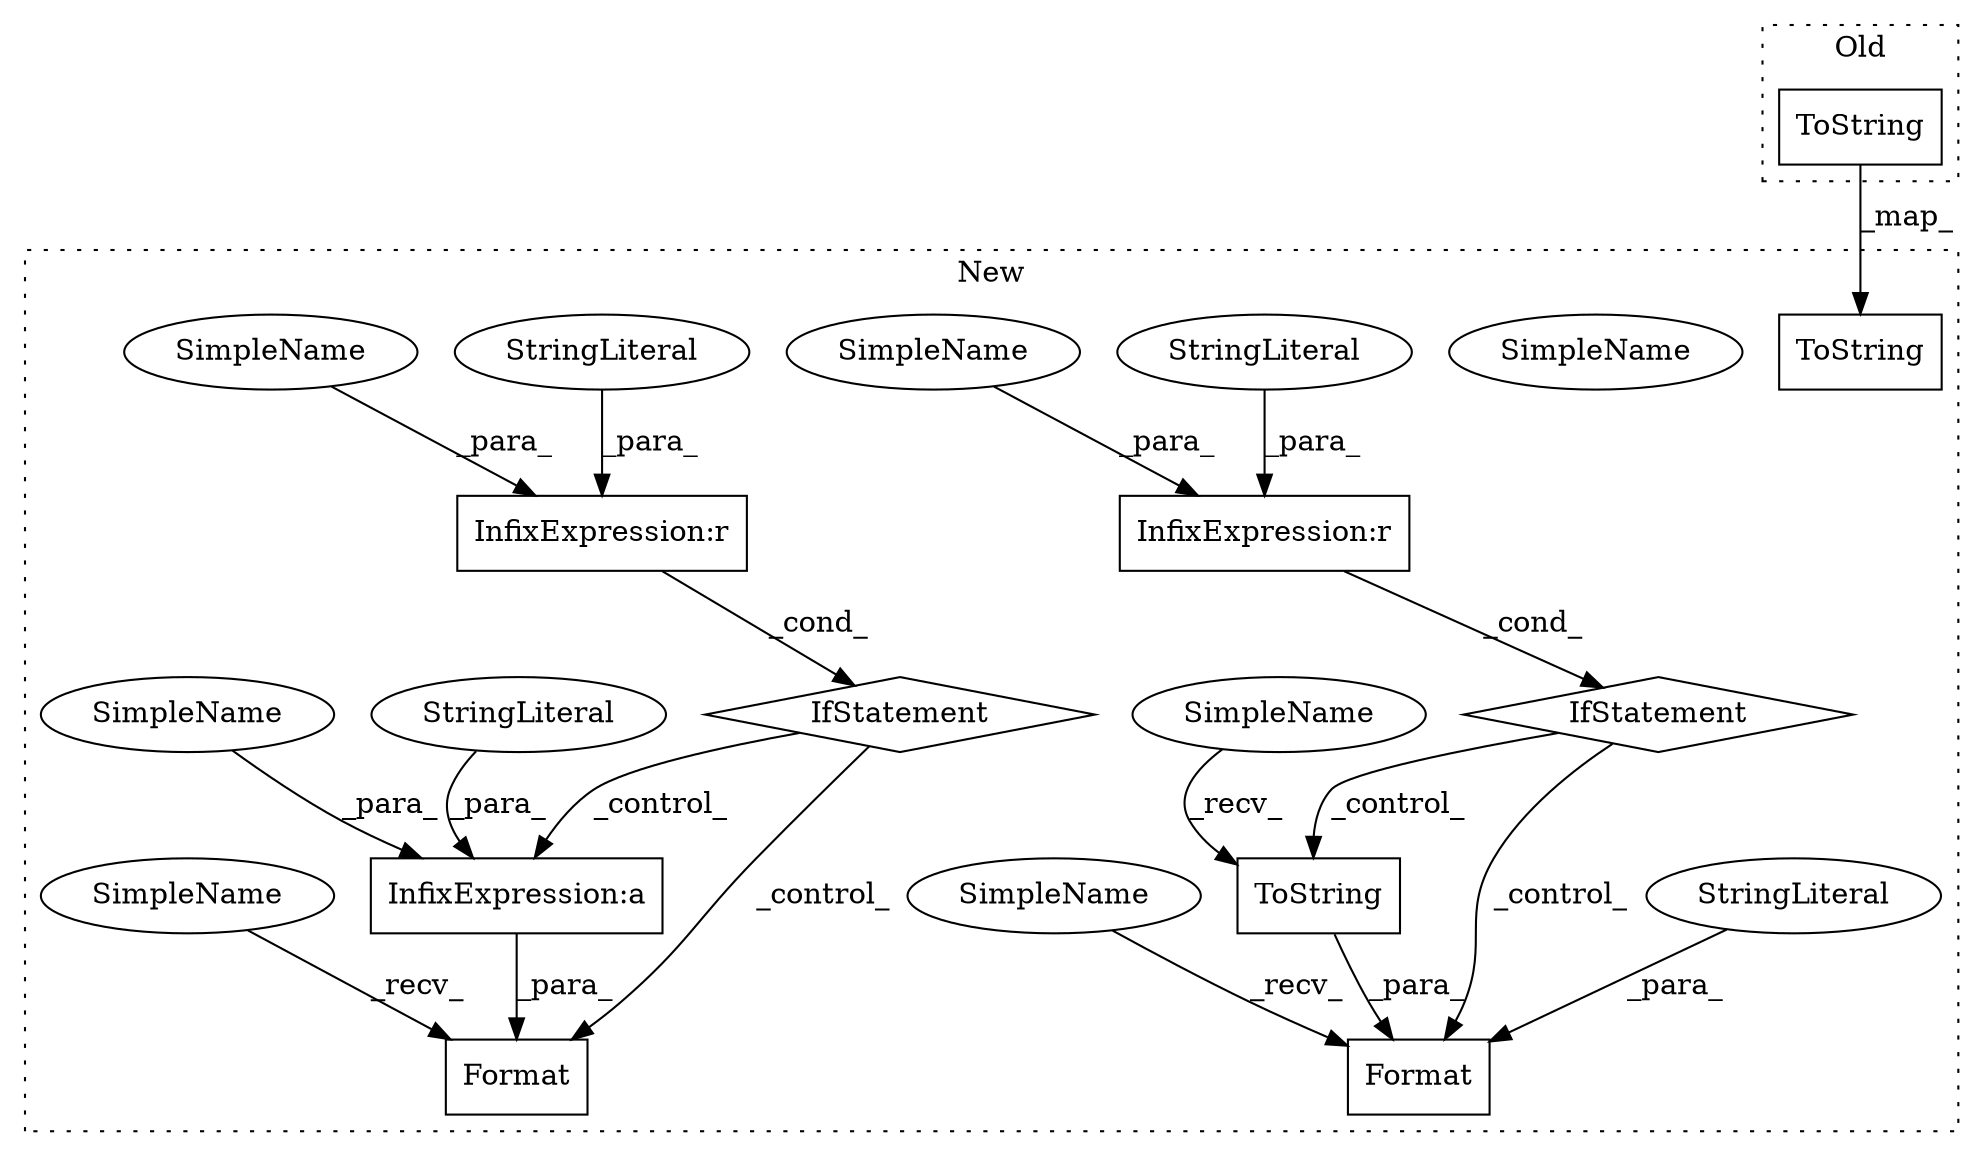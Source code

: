 digraph G {
subgraph cluster0 {
1 [label="ToString" a="32" s="9369" l="10" shape="box"];
label = "Old";
style="dotted";
}
subgraph cluster1 {
2 [label="ToString" a="32" s="12898" l="10" shape="box"];
3 [label="ToString" a="32" s="13089" l="10" shape="box"];
4 [label="Format" a="32" s="13044,13099" l="7,1" shape="box"];
5 [label="SimpleName" a="42" s="13037" l="6" shape="ellipse"];
6 [label="StringLiteral" a="45" s="13051" l="27" shape="ellipse"];
7 [label="InfixExpression:r" a="27" s="12965" l="4" shape="box"];
8 [label="SimpleName" a="42" s="12950" l="15" shape="ellipse"];
9 [label="IfStatement" a="25" s="12946,12973" l="4,18" shape="diamond"];
10 [label="InfixExpression:r" a="27" s="13372" l="4" shape="box"];
11 [label="Format" a="32" s="13451,13495" l="7,1" shape="box"];
12 [label="InfixExpression:a" a="27" s="13479" l="3" shape="box"];
13 [label="IfStatement" a="25" s="13353,13380" l="4,18" shape="diamond"];
14 [label="SimpleName" a="42" s="13444" l="6" shape="ellipse"];
15 [label="StringLiteral" a="45" s="13376" l="4" shape="ellipse"];
16 [label="StringLiteral" a="45" s="12969" l="4" shape="ellipse"];
17 [label="StringLiteral" a="45" s="13458" l="21" shape="ellipse"];
18 [label="SimpleName" a="42" s="13357" l="15" shape="ellipse"];
19 [label="SimpleName" a="42" s="12950" l="15" shape="ellipse"];
20 [label="SimpleName" a="42" s="13080" l="8" shape="ellipse"];
21 [label="SimpleName" a="42" s="13482" l="13" shape="ellipse"];
label = "New";
style="dotted";
}
1 -> 2 [label="_map_"];
3 -> 4 [label="_para_"];
5 -> 4 [label="_recv_"];
6 -> 4 [label="_para_"];
7 -> 9 [label="_cond_"];
9 -> 4 [label="_control_"];
9 -> 3 [label="_control_"];
10 -> 13 [label="_cond_"];
12 -> 11 [label="_para_"];
13 -> 11 [label="_control_"];
13 -> 12 [label="_control_"];
14 -> 11 [label="_recv_"];
15 -> 10 [label="_para_"];
16 -> 7 [label="_para_"];
17 -> 12 [label="_para_"];
18 -> 10 [label="_para_"];
19 -> 7 [label="_para_"];
20 -> 3 [label="_recv_"];
21 -> 12 [label="_para_"];
}